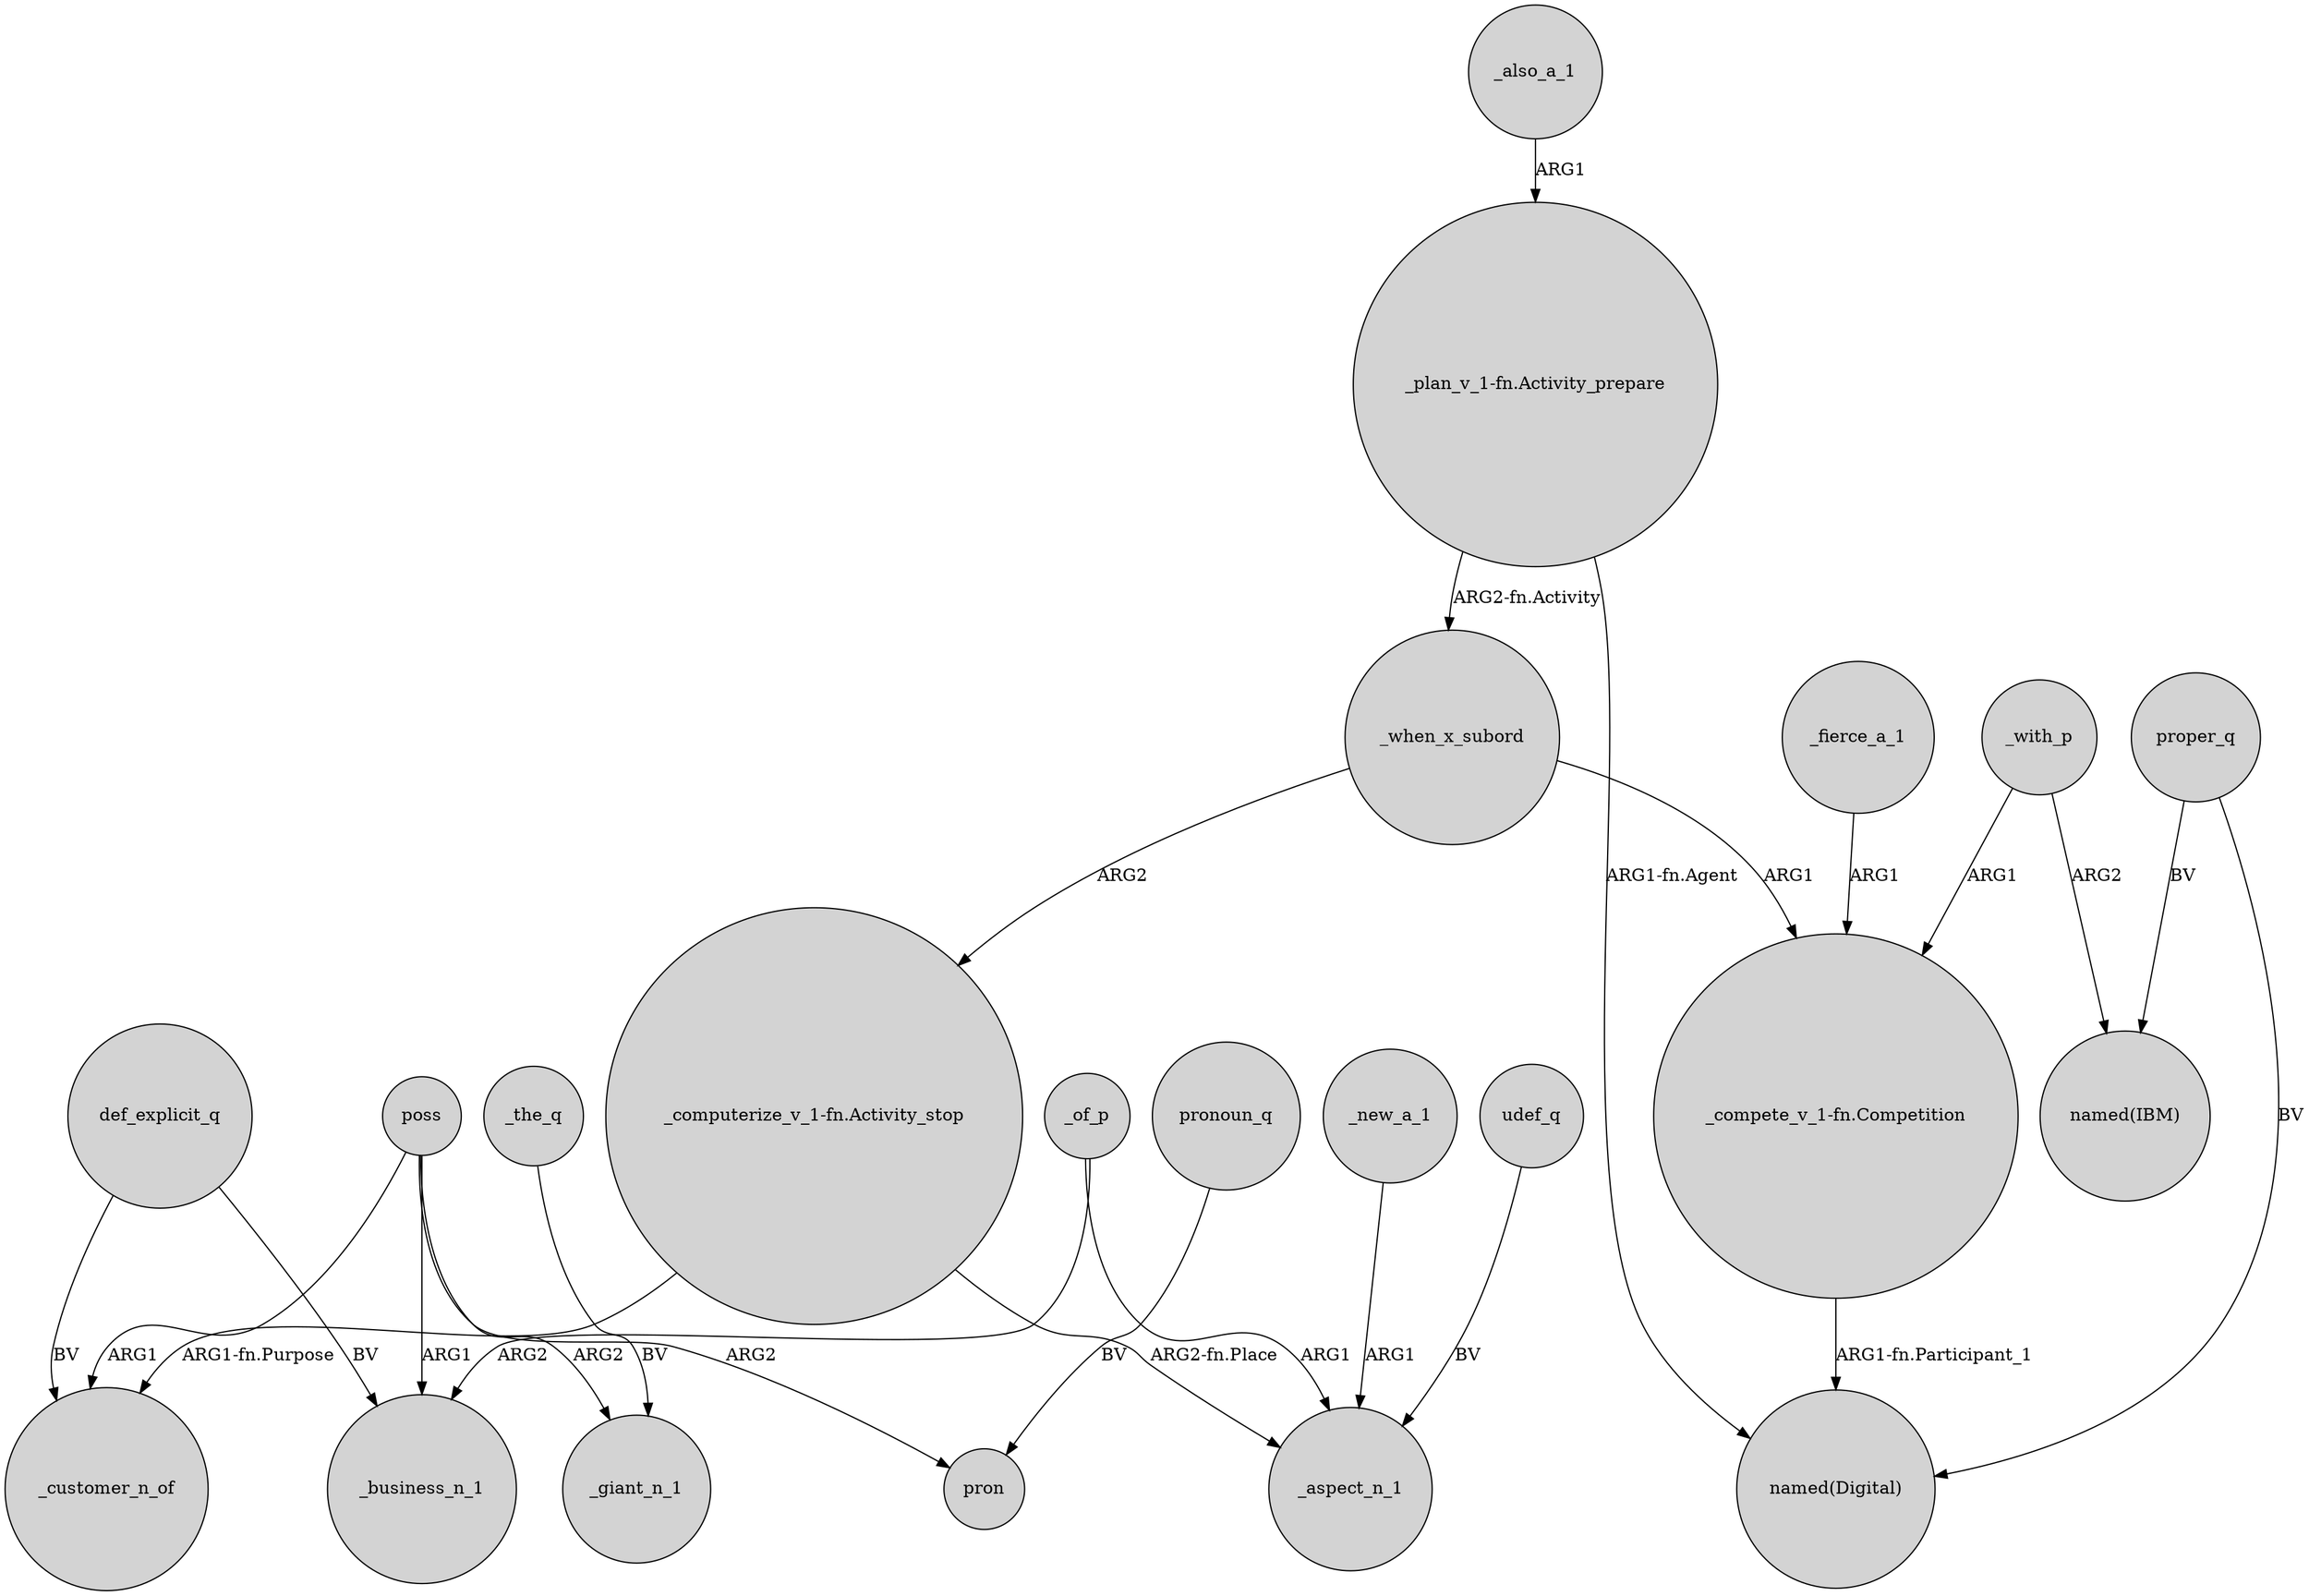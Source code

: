 digraph {
	node [shape=circle style=filled]
	def_explicit_q -> _business_n_1 [label=BV]
	poss -> _business_n_1 [label=ARG1]
	poss -> _giant_n_1 [label=ARG2]
	_new_a_1 -> _aspect_n_1 [label=ARG1]
	"_computerize_v_1-fn.Activity_stop" -> _customer_n_of [label="ARG1-fn.Purpose"]
	_with_p -> "_compete_v_1-fn.Competition" [label=ARG1]
	_when_x_subord -> "_computerize_v_1-fn.Activity_stop" [label=ARG2]
	proper_q -> "named(IBM)" [label=BV]
	"_computerize_v_1-fn.Activity_stop" -> _aspect_n_1 [label="ARG2-fn.Place"]
	_also_a_1 -> "_plan_v_1-fn.Activity_prepare" [label=ARG1]
	proper_q -> "named(Digital)" [label=BV]
	pronoun_q -> pron [label=BV]
	poss -> pron [label=ARG2]
	_fierce_a_1 -> "_compete_v_1-fn.Competition" [label=ARG1]
	"_compete_v_1-fn.Competition" -> "named(Digital)" [label="ARG1-fn.Participant_1"]
	_of_p -> _business_n_1 [label=ARG2]
	udef_q -> _aspect_n_1 [label=BV]
	_with_p -> "named(IBM)" [label=ARG2]
	_of_p -> _aspect_n_1 [label=ARG1]
	poss -> _customer_n_of [label=ARG1]
	_the_q -> _giant_n_1 [label=BV]
	"_plan_v_1-fn.Activity_prepare" -> "named(Digital)" [label="ARG1-fn.Agent"]
	_when_x_subord -> "_compete_v_1-fn.Competition" [label=ARG1]
	def_explicit_q -> _customer_n_of [label=BV]
	"_plan_v_1-fn.Activity_prepare" -> _when_x_subord [label="ARG2-fn.Activity"]
}
